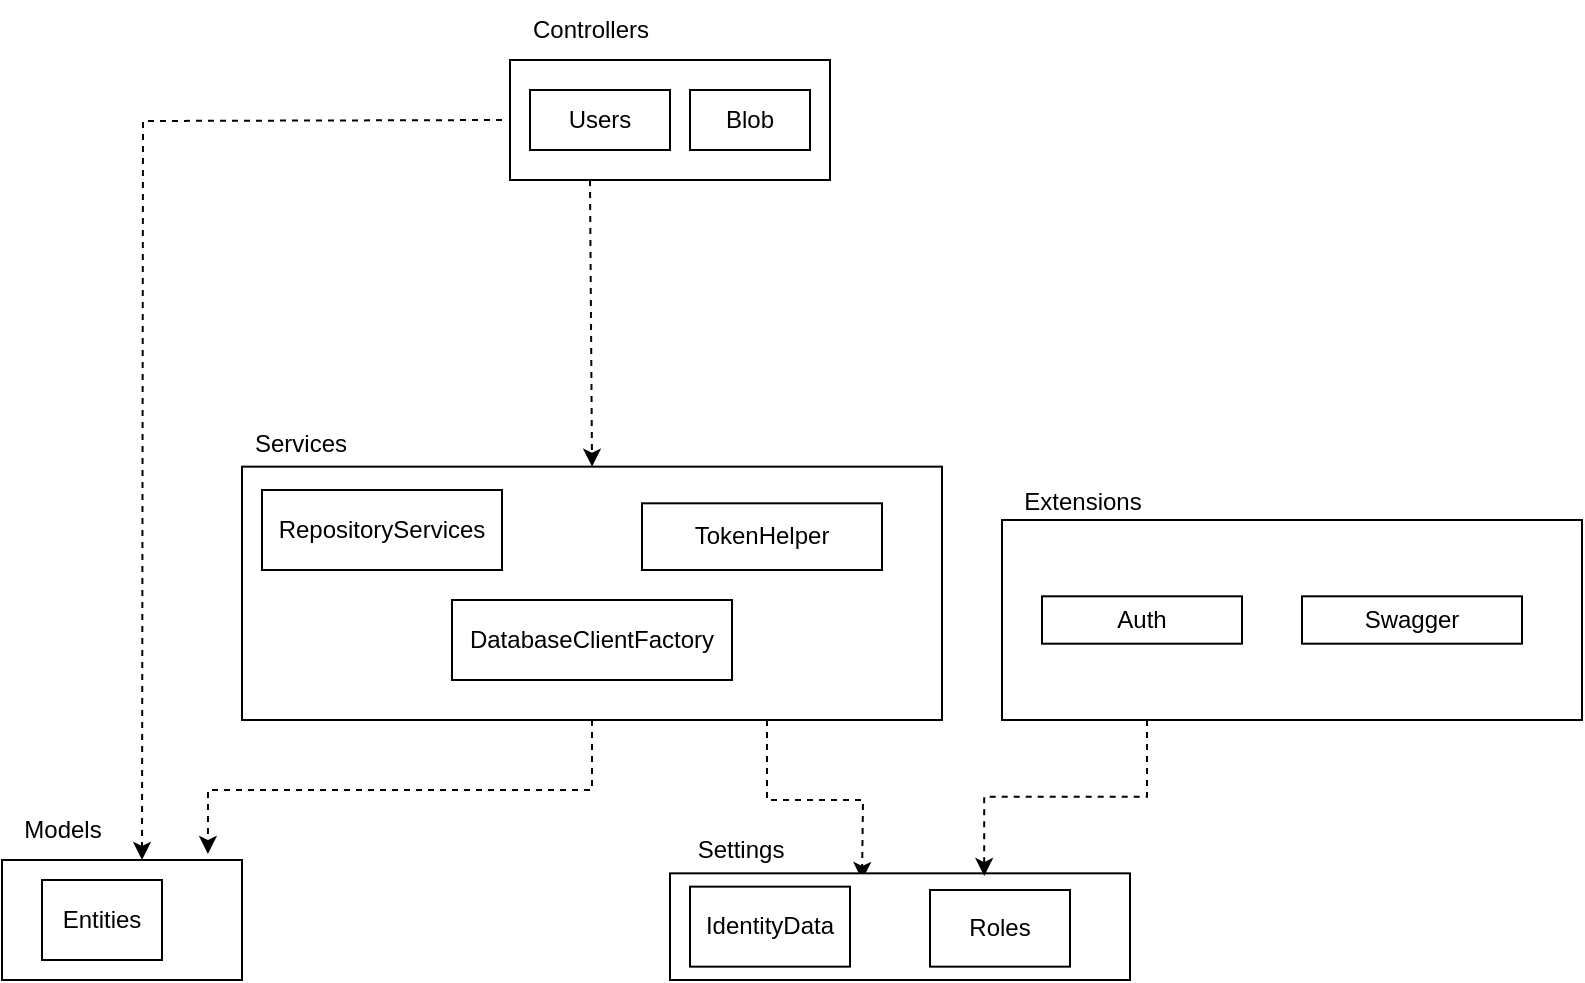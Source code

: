 <mxfile version="24.7.7">
  <diagram name="Page-1" id="xzta7Wypecy5D5EAMfzw">
    <mxGraphModel dx="954" dy="544" grid="1" gridSize="10" guides="1" tooltips="1" connect="1" arrows="1" fold="1" page="1" pageScale="1" pageWidth="827" pageHeight="1169" math="0" shadow="0">
      <root>
        <mxCell id="0" />
        <mxCell id="1" parent="0" />
        <mxCell id="wkIBhuOAM_PfQtG9dyKs-8" value="" style="group" vertex="1" connectable="0" parent="1">
          <mxGeometry x="200" y="180" width="350" height="190" as="geometry" />
        </mxCell>
        <mxCell id="wkIBhuOAM_PfQtG9dyKs-44" style="edgeStyle=orthogonalEdgeStyle;rounded=0;orthogonalLoop=1;jettySize=auto;html=1;exitX=0.75;exitY=1;exitDx=0;exitDy=0;dashed=1;" edge="1" parent="wkIBhuOAM_PfQtG9dyKs-8" source="wkIBhuOAM_PfQtG9dyKs-6">
          <mxGeometry relative="1" as="geometry">
            <mxPoint x="310" y="270" as="targetPoint" />
          </mxGeometry>
        </mxCell>
        <mxCell id="wkIBhuOAM_PfQtG9dyKs-6" value="" style="whiteSpace=wrap;html=1;movable=1;resizable=1;rotatable=1;deletable=1;editable=1;locked=0;connectable=1;" vertex="1" parent="wkIBhuOAM_PfQtG9dyKs-8">
          <mxGeometry y="63.33" width="350" height="126.67" as="geometry" />
        </mxCell>
        <mxCell id="wkIBhuOAM_PfQtG9dyKs-7" value="Services" style="text;html=1;align=center;verticalAlign=middle;resizable=1;points=[];autosize=1;strokeColor=none;fillColor=none;movable=1;rotatable=1;deletable=1;editable=1;locked=0;connectable=1;" vertex="1" parent="wkIBhuOAM_PfQtG9dyKs-8">
          <mxGeometry x="-50" y="20" width="157.5" height="63.333" as="geometry" />
        </mxCell>
        <mxCell id="wkIBhuOAM_PfQtG9dyKs-29" value="RepositoryServices" style="whiteSpace=wrap;html=1;" vertex="1" parent="wkIBhuOAM_PfQtG9dyKs-8">
          <mxGeometry x="10" y="75" width="120" height="40" as="geometry" />
        </mxCell>
        <mxCell id="wkIBhuOAM_PfQtG9dyKs-30" value="DatabaseClientFactory" style="whiteSpace=wrap;html=1;" vertex="1" parent="wkIBhuOAM_PfQtG9dyKs-8">
          <mxGeometry x="105" y="130" width="140" height="40" as="geometry" />
        </mxCell>
        <mxCell id="wkIBhuOAM_PfQtG9dyKs-31" value="TokenHelper" style="whiteSpace=wrap;html=1;" vertex="1" parent="wkIBhuOAM_PfQtG9dyKs-8">
          <mxGeometry x="200" y="81.66" width="120" height="33.34" as="geometry" />
        </mxCell>
        <mxCell id="wkIBhuOAM_PfQtG9dyKs-9" value="" style="group" vertex="1" connectable="0" parent="1">
          <mxGeometry x="334" y="10" width="160" height="90" as="geometry" />
        </mxCell>
        <mxCell id="wkIBhuOAM_PfQtG9dyKs-1" value="" style="rounded=0;whiteSpace=wrap;html=1;movable=1;resizable=1;rotatable=1;deletable=1;editable=1;locked=0;connectable=1;" vertex="1" parent="wkIBhuOAM_PfQtG9dyKs-9">
          <mxGeometry y="30" width="160" height="60" as="geometry" />
        </mxCell>
        <mxCell id="wkIBhuOAM_PfQtG9dyKs-5" value="Controllers" style="text;html=1;align=center;verticalAlign=middle;resizable=0;points=[];autosize=1;strokeColor=none;fillColor=none;" vertex="1" parent="wkIBhuOAM_PfQtG9dyKs-9">
          <mxGeometry width="80" height="30" as="geometry" />
        </mxCell>
        <mxCell id="wkIBhuOAM_PfQtG9dyKs-26" value="Users" style="whiteSpace=wrap;html=1;" vertex="1" parent="wkIBhuOAM_PfQtG9dyKs-9">
          <mxGeometry x="10" y="45" width="70" height="30" as="geometry" />
        </mxCell>
        <mxCell id="wkIBhuOAM_PfQtG9dyKs-27" value="Blob" style="whiteSpace=wrap;html=1;" vertex="1" parent="wkIBhuOAM_PfQtG9dyKs-9">
          <mxGeometry x="90" y="45" width="60" height="30" as="geometry" />
        </mxCell>
        <mxCell id="wkIBhuOAM_PfQtG9dyKs-12" value="" style="group" vertex="1" connectable="0" parent="1">
          <mxGeometry x="80" y="410" width="120" height="90" as="geometry" />
        </mxCell>
        <mxCell id="wkIBhuOAM_PfQtG9dyKs-10" value="" style="whiteSpace=wrap;html=1;" vertex="1" parent="wkIBhuOAM_PfQtG9dyKs-12">
          <mxGeometry y="30" width="120" height="60" as="geometry" />
        </mxCell>
        <mxCell id="wkIBhuOAM_PfQtG9dyKs-11" value="Models" style="text;html=1;align=center;verticalAlign=middle;resizable=0;points=[];autosize=1;strokeColor=none;fillColor=none;" vertex="1" parent="wkIBhuOAM_PfQtG9dyKs-12">
          <mxGeometry width="60" height="30" as="geometry" />
        </mxCell>
        <mxCell id="wkIBhuOAM_PfQtG9dyKs-25" value="Entities" style="whiteSpace=wrap;html=1;" vertex="1" parent="wkIBhuOAM_PfQtG9dyKs-12">
          <mxGeometry x="20" y="40" width="60" height="40" as="geometry" />
        </mxCell>
        <mxCell id="wkIBhuOAM_PfQtG9dyKs-15" value="" style="group" vertex="1" connectable="0" parent="1">
          <mxGeometry x="414" y="420" width="230" height="80" as="geometry" />
        </mxCell>
        <mxCell id="wkIBhuOAM_PfQtG9dyKs-13" value="" style="whiteSpace=wrap;html=1;" vertex="1" parent="wkIBhuOAM_PfQtG9dyKs-15">
          <mxGeometry y="26.67" width="230" height="53.33" as="geometry" />
        </mxCell>
        <mxCell id="wkIBhuOAM_PfQtG9dyKs-14" value="Settings" style="text;html=1;align=center;verticalAlign=middle;resizable=0;points=[];autosize=1;strokeColor=none;fillColor=none;" vertex="1" parent="wkIBhuOAM_PfQtG9dyKs-15">
          <mxGeometry width="70" height="30" as="geometry" />
        </mxCell>
        <mxCell id="wkIBhuOAM_PfQtG9dyKs-22" value="IdentityData" style="whiteSpace=wrap;html=1;" vertex="1" parent="wkIBhuOAM_PfQtG9dyKs-15">
          <mxGeometry x="10" y="33.33" width="80" height="40" as="geometry" />
        </mxCell>
        <mxCell id="wkIBhuOAM_PfQtG9dyKs-24" value="Roles" style="whiteSpace=wrap;html=1;" vertex="1" parent="wkIBhuOAM_PfQtG9dyKs-15">
          <mxGeometry x="130" y="35" width="70" height="38.33" as="geometry" />
        </mxCell>
        <mxCell id="wkIBhuOAM_PfQtG9dyKs-18" value="" style="group" vertex="1" connectable="0" parent="1">
          <mxGeometry x="580" y="220" width="290" height="150" as="geometry" />
        </mxCell>
        <mxCell id="wkIBhuOAM_PfQtG9dyKs-16" value="" style="whiteSpace=wrap;html=1;" vertex="1" parent="wkIBhuOAM_PfQtG9dyKs-18">
          <mxGeometry y="50" width="290" height="100" as="geometry" />
        </mxCell>
        <mxCell id="wkIBhuOAM_PfQtG9dyKs-17" value="Extensions" style="text;html=1;align=center;verticalAlign=middle;resizable=0;points=[];autosize=1;strokeColor=none;fillColor=none;" vertex="1" parent="wkIBhuOAM_PfQtG9dyKs-18">
          <mxGeometry y="26.313" width="80" height="30" as="geometry" />
        </mxCell>
        <mxCell id="wkIBhuOAM_PfQtG9dyKs-19" value="Auth" style="whiteSpace=wrap;html=1;" vertex="1" parent="wkIBhuOAM_PfQtG9dyKs-18">
          <mxGeometry x="20" y="88.161" width="100" height="23.684" as="geometry" />
        </mxCell>
        <mxCell id="wkIBhuOAM_PfQtG9dyKs-20" value="Swagger" style="whiteSpace=wrap;html=1;" vertex="1" parent="wkIBhuOAM_PfQtG9dyKs-18">
          <mxGeometry x="150" y="88.161" width="110" height="23.684" as="geometry" />
        </mxCell>
        <mxCell id="wkIBhuOAM_PfQtG9dyKs-34" value="" style="endArrow=classic;html=1;rounded=0;jumpStyle=none;curved=0;entryX=0.5;entryY=0;entryDx=0;entryDy=0;dashed=1;exitX=0.25;exitY=1;exitDx=0;exitDy=0;" edge="1" parent="1" source="wkIBhuOAM_PfQtG9dyKs-1" target="wkIBhuOAM_PfQtG9dyKs-6">
          <mxGeometry width="50" height="50" relative="1" as="geometry">
            <mxPoint x="370" y="170" as="sourcePoint" />
            <mxPoint x="384" y="90" as="targetPoint" />
            <Array as="points">
              <mxPoint x="375" y="240" />
            </Array>
          </mxGeometry>
        </mxCell>
        <mxCell id="wkIBhuOAM_PfQtG9dyKs-40" style="edgeStyle=orthogonalEdgeStyle;rounded=0;orthogonalLoop=1;jettySize=auto;html=1;entryX=0.858;entryY=-0.05;entryDx=0;entryDy=0;entryPerimeter=0;dashed=1;" edge="1" parent="1" source="wkIBhuOAM_PfQtG9dyKs-6" target="wkIBhuOAM_PfQtG9dyKs-10">
          <mxGeometry relative="1" as="geometry" />
        </mxCell>
        <mxCell id="wkIBhuOAM_PfQtG9dyKs-39" style="edgeStyle=orthogonalEdgeStyle;rounded=0;orthogonalLoop=1;jettySize=auto;html=1;dashed=1;" edge="1" parent="1">
          <mxGeometry relative="1" as="geometry">
            <mxPoint x="150" y="440" as="targetPoint" />
            <mxPoint x="330" y="70" as="sourcePoint" />
          </mxGeometry>
        </mxCell>
        <mxCell id="wkIBhuOAM_PfQtG9dyKs-46" style="edgeStyle=orthogonalEdgeStyle;rounded=0;orthogonalLoop=1;jettySize=auto;html=1;exitX=0.25;exitY=1;exitDx=0;exitDy=0;entryX=0.683;entryY=0.025;entryDx=0;entryDy=0;entryPerimeter=0;dashed=1;" edge="1" parent="1" source="wkIBhuOAM_PfQtG9dyKs-16" target="wkIBhuOAM_PfQtG9dyKs-13">
          <mxGeometry relative="1" as="geometry" />
        </mxCell>
      </root>
    </mxGraphModel>
  </diagram>
</mxfile>

